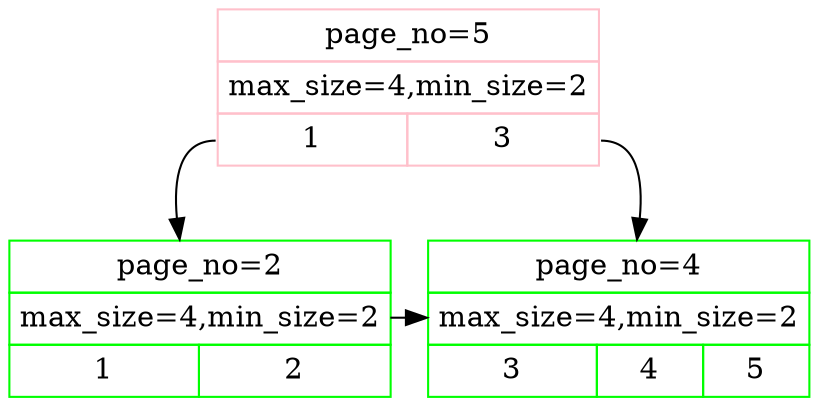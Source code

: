 digraph G {
INT_5[shape=plain color=pink label=<<TABLE BORDER="0" CELLBORDER="1" CELLSPACING="0" CELLPADDING="4">
<TR><TD COLSPAN="2">page_no=5</TD></TR>
<TR><TD COLSPAN="2">max_size=4,min_size=2</TD></TR>
<TR><TD PORT="p2">1</TD>
<TD PORT="p4">3</TD>
</TR></TABLE>>];
LEAF_2[shape=plain color=green label=<<TABLE BORDER="0" CELLBORDER="1" CELLSPACING="0" CELLPADDING="4">
<TR><TD COLSPAN="2">page_no=2</TD></TR>
<TR><TD COLSPAN="2">max_size=4,min_size=2</TD></TR>
<TR><TD>1</TD>
<TD>2</TD>
</TR></TABLE>>];
LEAF_2 -> LEAF_4;
{rank=same LEAF_2 LEAF_4};
INT_5:p2 -> LEAF_2;
LEAF_4[shape=plain color=green label=<<TABLE BORDER="0" CELLBORDER="1" CELLSPACING="0" CELLPADDING="4">
<TR><TD COLSPAN="3">page_no=4</TD></TR>
<TR><TD COLSPAN="3">max_size=4,min_size=2</TD></TR>
<TR><TD>3</TD>
<TD>4</TD>
<TD>5</TD>
</TR></TABLE>>];
INT_5:p4 -> LEAF_4;
}

